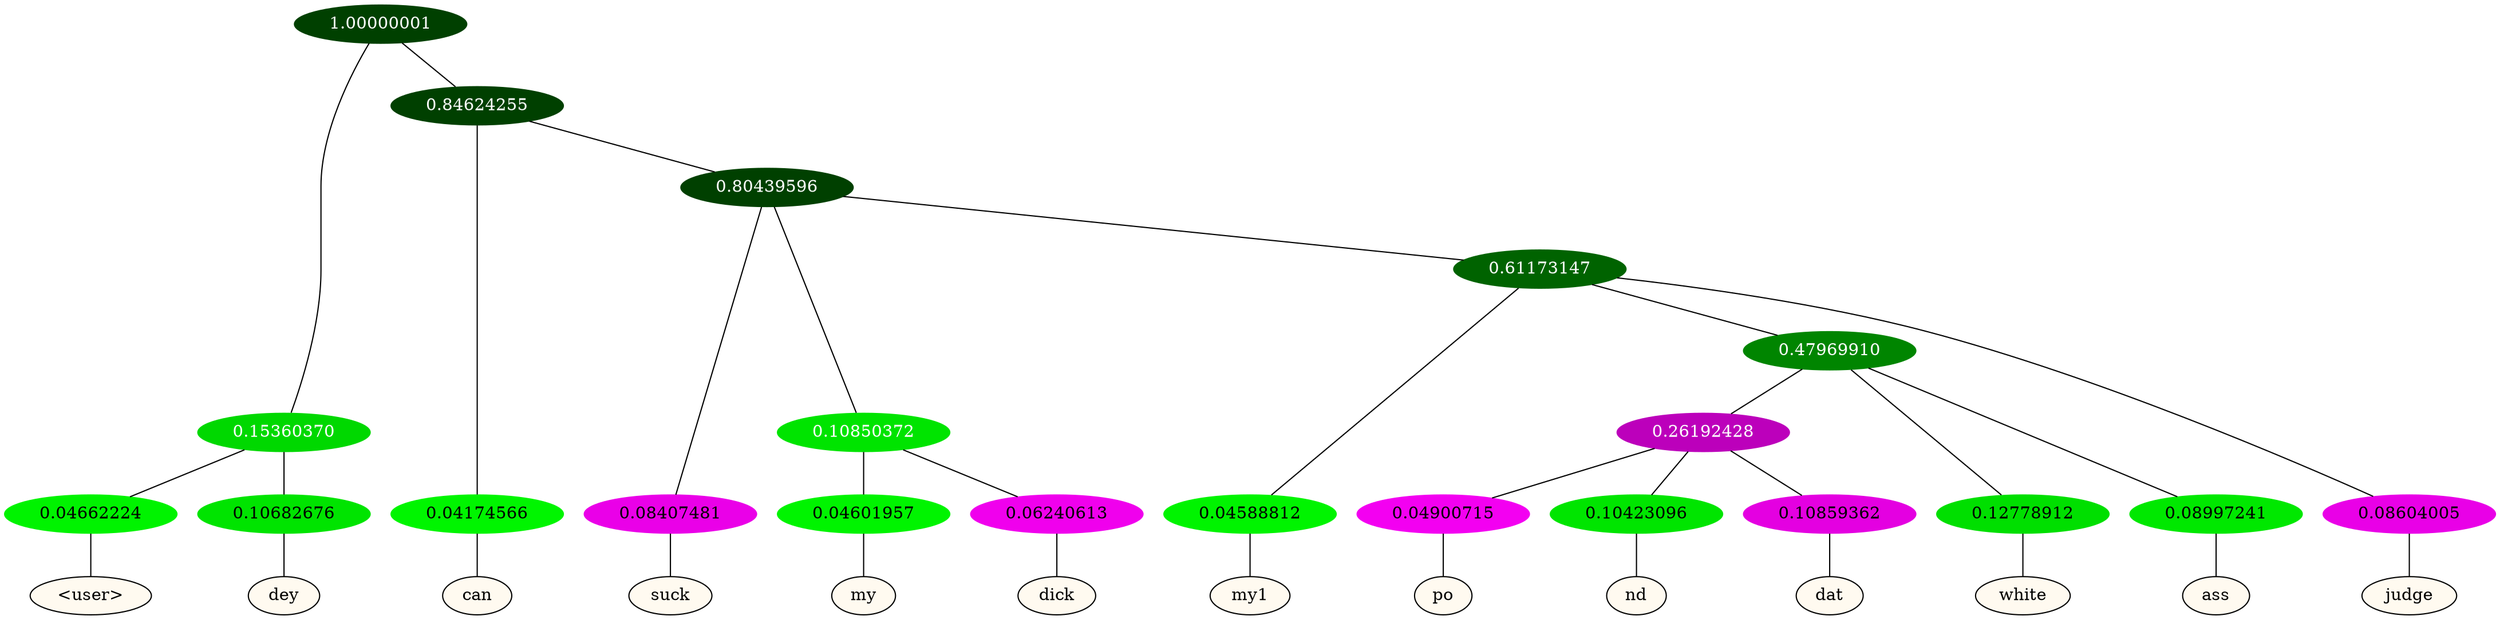 graph {
	node [format=png height=0.15 nodesep=0.001 ordering=out overlap=prism overlap_scaling=0.01 ranksep=0.001 ratio=0.2 style=filled width=0.15]
	{
		rank=same
		a_w_3 [label="\<user\>" color=black fillcolor=floralwhite style="filled,solid"]
		a_w_4 [label=dey color=black fillcolor=floralwhite style="filled,solid"]
		a_w_5 [label=can color=black fillcolor=floralwhite style="filled,solid"]
		a_w_7 [label=suck color=black fillcolor=floralwhite style="filled,solid"]
		a_w_10 [label=my color=black fillcolor=floralwhite style="filled,solid"]
		a_w_11 [label=dick color=black fillcolor=floralwhite style="filled,solid"]
		a_w_12 [label=my1 color=black fillcolor=floralwhite style="filled,solid"]
		a_w_18 [label=po color=black fillcolor=floralwhite style="filled,solid"]
		a_w_19 [label=nd color=black fillcolor=floralwhite style="filled,solid"]
		a_w_20 [label=dat color=black fillcolor=floralwhite style="filled,solid"]
		a_w_16 [label=white color=black fillcolor=floralwhite style="filled,solid"]
		a_w_17 [label=ass color=black fillcolor=floralwhite style="filled,solid"]
		a_w_14 [label=judge color=black fillcolor=floralwhite style="filled,solid"]
	}
	a_n_3 -- a_w_3
	a_n_4 -- a_w_4
	a_n_5 -- a_w_5
	a_n_7 -- a_w_7
	a_n_10 -- a_w_10
	a_n_11 -- a_w_11
	a_n_12 -- a_w_12
	a_n_18 -- a_w_18
	a_n_19 -- a_w_19
	a_n_20 -- a_w_20
	a_n_16 -- a_w_16
	a_n_17 -- a_w_17
	a_n_14 -- a_w_14
	{
		rank=same
		a_n_3 [label=0.04662224 color="0.334 1.000 0.953" fontcolor=black]
		a_n_4 [label=0.10682676 color="0.334 1.000 0.893" fontcolor=black]
		a_n_5 [label=0.04174566 color="0.334 1.000 0.958" fontcolor=black]
		a_n_7 [label=0.08407481 color="0.835 1.000 0.916" fontcolor=black]
		a_n_10 [label=0.04601957 color="0.334 1.000 0.954" fontcolor=black]
		a_n_11 [label=0.06240613 color="0.835 1.000 0.938" fontcolor=black]
		a_n_12 [label=0.04588812 color="0.334 1.000 0.954" fontcolor=black]
		a_n_18 [label=0.04900715 color="0.835 1.000 0.951" fontcolor=black]
		a_n_19 [label=0.10423096 color="0.334 1.000 0.896" fontcolor=black]
		a_n_20 [label=0.10859362 color="0.835 1.000 0.891" fontcolor=black]
		a_n_16 [label=0.12778912 color="0.334 1.000 0.872" fontcolor=black]
		a_n_17 [label=0.08997241 color="0.334 1.000 0.910" fontcolor=black]
		a_n_14 [label=0.08604005 color="0.835 1.000 0.914" fontcolor=black]
	}
	a_n_0 [label=1.00000001 color="0.334 1.000 0.250" fontcolor=grey99]
	a_n_1 [label=0.15360370 color="0.334 1.000 0.846" fontcolor=grey99]
	a_n_0 -- a_n_1
	a_n_2 [label=0.84624255 color="0.334 1.000 0.250" fontcolor=grey99]
	a_n_0 -- a_n_2
	a_n_1 -- a_n_3
	a_n_1 -- a_n_4
	a_n_2 -- a_n_5
	a_n_6 [label=0.80439596 color="0.334 1.000 0.250" fontcolor=grey99]
	a_n_2 -- a_n_6
	a_n_6 -- a_n_7
	a_n_8 [label=0.10850372 color="0.334 1.000 0.891" fontcolor=grey99]
	a_n_6 -- a_n_8
	a_n_9 [label=0.61173147 color="0.334 1.000 0.388" fontcolor=grey99]
	a_n_6 -- a_n_9
	a_n_8 -- a_n_10
	a_n_8 -- a_n_11
	a_n_9 -- a_n_12
	a_n_13 [label=0.47969910 color="0.334 1.000 0.520" fontcolor=grey99]
	a_n_9 -- a_n_13
	a_n_9 -- a_n_14
	a_n_15 [label=0.26192428 color="0.835 1.000 0.738" fontcolor=grey99]
	a_n_13 -- a_n_15
	a_n_13 -- a_n_16
	a_n_13 -- a_n_17
	a_n_15 -- a_n_18
	a_n_15 -- a_n_19
	a_n_15 -- a_n_20
}
